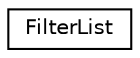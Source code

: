 digraph "类继承关系图"
{
 // INTERACTIVE_SVG=YES
 // LATEX_PDF_SIZE
  edge [fontname="Helvetica",fontsize="10",labelfontname="Helvetica",labelfontsize="10"];
  node [fontname="Helvetica",fontsize="10",shape=record];
  rankdir="LR";
  Node0 [label="FilterList",height=0.2,width=0.4,color="black", fillcolor="white", style="filled",URL="$d5/de3/class_filter_list.html",tooltip="The implementation of the \"list\" filter"];
}
